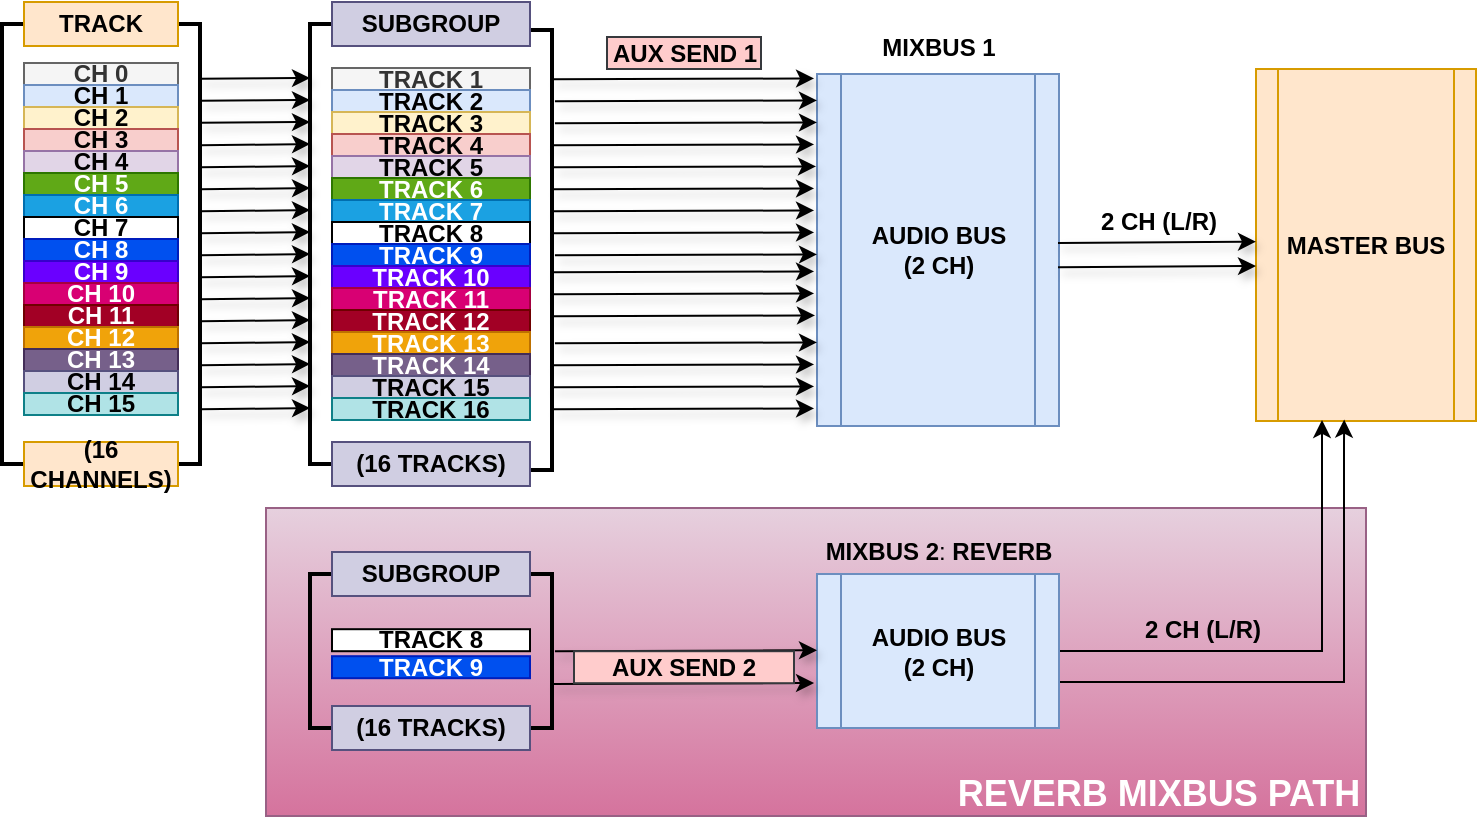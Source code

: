 <mxfile version="13.10.9" type="device"><diagram id="V03br5_8dw5gIZR1Cnkg" name="Page-1"><mxGraphModel dx="2062" dy="729" grid="1" gridSize="11" guides="1" tooltips="1" connect="1" arrows="1" fold="1" page="1" pageScale="1" pageWidth="1100" pageHeight="850" math="0" shadow="0"><root><mxCell id="0"/><mxCell id="1" parent="0"/><mxCell id="jJi7XktNuXIzAsUapvCj-79" value="" style="rounded=0;whiteSpace=wrap;html=1;gradientColor=#d5739d;fillColor=#e6d0de;strokeColor=#996185;" parent="1" vertex="1"><mxGeometry x="143" y="440" width="550" height="154" as="geometry"/></mxCell><mxCell id="r9ftE64kpHVaH_FxsnYw-2" value="" style="strokeWidth=2;html=1;shape=mxgraph.flowchart.annotation_1;align=left;pointerEvents=1;labelBackgroundColor=none;fontColor=#000000;rotation=-180;" vertex="1" parent="1"><mxGeometry x="264" y="473" width="22" height="77" as="geometry"/></mxCell><mxCell id="QsDfuynZKd-EgO3k6V33-30" value="&lt;b&gt;AUDIO BUS&lt;br&gt;(2 CH)&lt;/b&gt;" style="shape=process;whiteSpace=wrap;html=1;backgroundOutline=1;fillColor=#dae8fc;strokeColor=#6c8ebf;" parent="1" vertex="1"><mxGeometry x="418.5" y="223" width="121" height="176" as="geometry"/></mxCell><mxCell id="QsDfuynZKd-EgO3k6V33-31" value="&lt;b&gt;MASTER BUS&lt;/b&gt;" style="shape=process;whiteSpace=wrap;html=1;backgroundOutline=1;fillColor=#ffe6cc;strokeColor=#d79b00;" parent="1" vertex="1"><mxGeometry x="638" y="220.5" width="110" height="176" as="geometry"/></mxCell><mxCell id="tTSGS9VskgyrnwpytvUf-31" value="&lt;b&gt;CH 0&lt;/b&gt;" style="rounded=0;whiteSpace=wrap;html=1;fillColor=#f5f5f5;strokeColor=#666666;fontColor=#333333;" parent="1" vertex="1"><mxGeometry x="22" y="217.5" width="77" height="11" as="geometry"/></mxCell><mxCell id="tTSGS9VskgyrnwpytvUf-32" value="&lt;b&gt;CH 1&lt;br&gt;&lt;/b&gt;" style="rounded=0;whiteSpace=wrap;html=1;fillColor=#dae8fc;strokeColor=#6c8ebf;" parent="1" vertex="1"><mxGeometry x="22" y="228.5" width="77" height="11" as="geometry"/></mxCell><mxCell id="tTSGS9VskgyrnwpytvUf-41" value="" style="strokeWidth=2;html=1;shape=mxgraph.flowchart.annotation_1;align=left;pointerEvents=1;labelBackgroundColor=none;fontColor=#000000;rotation=-180;" parent="1" vertex="1"><mxGeometry x="264" y="201" width="22" height="220" as="geometry"/></mxCell><mxCell id="tTSGS9VskgyrnwpytvUf-42" value="&lt;div&gt;&lt;b&gt;CH 2&lt;/b&gt;&lt;/div&gt;" style="rounded=0;whiteSpace=wrap;html=1;fillColor=#fff2cc;strokeColor=#d6b656;" parent="1" vertex="1"><mxGeometry x="22" y="239.5" width="77" height="11" as="geometry"/></mxCell><mxCell id="tTSGS9VskgyrnwpytvUf-43" value="&lt;div&gt;&lt;b&gt;CH 3&lt;br&gt;&lt;/b&gt;&lt;/div&gt;" style="rounded=0;whiteSpace=wrap;html=1;fillColor=#f8cecc;strokeColor=#b85450;" parent="1" vertex="1"><mxGeometry x="22" y="250.5" width="77" height="11" as="geometry"/></mxCell><mxCell id="tTSGS9VskgyrnwpytvUf-44" value="&lt;b&gt;CH 4&lt;br&gt;&lt;/b&gt;" style="rounded=0;whiteSpace=wrap;html=1;fillColor=#e1d5e7;strokeColor=#9673a6;" parent="1" vertex="1"><mxGeometry x="22" y="261.5" width="77" height="11" as="geometry"/></mxCell><mxCell id="tTSGS9VskgyrnwpytvUf-45" value="&lt;b&gt;CH 5&lt;br&gt;&lt;/b&gt;" style="rounded=0;whiteSpace=wrap;html=1;fontColor=#ffffff;fillColor=#60a917;strokeColor=#2D7600;" parent="1" vertex="1"><mxGeometry x="22" y="272.5" width="77" height="11" as="geometry"/></mxCell><mxCell id="tTSGS9VskgyrnwpytvUf-46" value="&lt;div&gt;&lt;b&gt;CH 6&lt;br&gt;&lt;/b&gt;&lt;/div&gt;" style="rounded=0;whiteSpace=wrap;html=1;fontColor=#ffffff;fillColor=#1ba1e2;strokeColor=#006EAF;" parent="1" vertex="1"><mxGeometry x="22" y="283.5" width="77" height="11" as="geometry"/></mxCell><mxCell id="tTSGS9VskgyrnwpytvUf-47" value="&lt;div&gt;&lt;b&gt;CH 7&lt;br&gt;&lt;/b&gt;&lt;/div&gt;" style="rounded=0;whiteSpace=wrap;html=1;fontColor=#000000;" parent="1" vertex="1"><mxGeometry x="22" y="294.5" width="77" height="11" as="geometry"/></mxCell><mxCell id="tTSGS9VskgyrnwpytvUf-48" value="&lt;b&gt;CH 8&lt;br&gt;&lt;/b&gt;" style="rounded=0;whiteSpace=wrap;html=1;fontColor=#ffffff;fillColor=#0050ef;strokeColor=#001DBC;" parent="1" vertex="1"><mxGeometry x="22" y="305.5" width="77" height="11" as="geometry"/></mxCell><mxCell id="tTSGS9VskgyrnwpytvUf-49" value="&lt;b&gt;CH 9&lt;br&gt;&lt;/b&gt;" style="rounded=0;whiteSpace=wrap;html=1;fontColor=#ffffff;fillColor=#6a00ff;strokeColor=#3700CC;" parent="1" vertex="1"><mxGeometry x="22" y="316.5" width="77" height="11" as="geometry"/></mxCell><mxCell id="tTSGS9VskgyrnwpytvUf-50" value="&lt;div&gt;&lt;b&gt;CH 10&lt;br&gt;&lt;/b&gt;&lt;/div&gt;" style="rounded=0;whiteSpace=wrap;html=1;fontColor=#ffffff;fillColor=#d80073;strokeColor=#A50040;" parent="1" vertex="1"><mxGeometry x="22" y="327.5" width="77" height="11" as="geometry"/></mxCell><mxCell id="tTSGS9VskgyrnwpytvUf-51" value="&lt;div&gt;&lt;b&gt;CH 11&lt;br&gt;&lt;/b&gt;&lt;/div&gt;" style="rounded=0;whiteSpace=wrap;html=1;fontColor=#ffffff;fillColor=#a20025;strokeColor=#6F0000;" parent="1" vertex="1"><mxGeometry x="22" y="338.5" width="77" height="11" as="geometry"/></mxCell><mxCell id="tTSGS9VskgyrnwpytvUf-52" value="&lt;b&gt;CH 12&lt;br&gt;&lt;/b&gt;" style="rounded=0;whiteSpace=wrap;html=1;fontColor=#ffffff;fillColor=#f0a30a;strokeColor=#BD7000;" parent="1" vertex="1"><mxGeometry x="22" y="349.5" width="77" height="11" as="geometry"/></mxCell><mxCell id="tTSGS9VskgyrnwpytvUf-53" value="&lt;b&gt;CH 13&lt;br&gt;&lt;/b&gt;" style="rounded=0;whiteSpace=wrap;html=1;fontColor=#ffffff;fillColor=#76608a;strokeColor=#432D57;" parent="1" vertex="1"><mxGeometry x="22" y="360.5" width="77" height="11" as="geometry"/></mxCell><mxCell id="tTSGS9VskgyrnwpytvUf-54" value="&lt;div&gt;&lt;b&gt;CH 14&lt;br&gt;&lt;/b&gt;&lt;/div&gt;" style="rounded=0;whiteSpace=wrap;html=1;fillColor=#d0cee2;strokeColor=#56517e;" parent="1" vertex="1"><mxGeometry x="22" y="371.5" width="77" height="11" as="geometry"/></mxCell><mxCell id="tTSGS9VskgyrnwpytvUf-55" value="&lt;div&gt;&lt;b&gt;CH 15&lt;br&gt;&lt;/b&gt;&lt;/div&gt;" style="rounded=0;whiteSpace=wrap;html=1;fillColor=#b0e3e6;strokeColor=#0e8088;" parent="1" vertex="1"><mxGeometry x="22" y="382.5" width="77" height="11" as="geometry"/></mxCell><mxCell id="tTSGS9VskgyrnwpytvUf-56" value="&lt;b&gt;TRACK 1&lt;/b&gt;" style="rounded=0;whiteSpace=wrap;html=1;fillColor=#f5f5f5;strokeColor=#666666;fontColor=#333333;" parent="1" vertex="1"><mxGeometry x="176" y="220" width="99" height="11" as="geometry"/></mxCell><mxCell id="tTSGS9VskgyrnwpytvUf-58" value="&lt;b&gt;TRACK 2&lt;br&gt;&lt;/b&gt;" style="rounded=0;whiteSpace=wrap;html=1;fillColor=#dae8fc;strokeColor=#6c8ebf;" parent="1" vertex="1"><mxGeometry x="176" y="231" width="99" height="11" as="geometry"/></mxCell><mxCell id="tTSGS9VskgyrnwpytvUf-59" value="&lt;div&gt;&lt;b&gt;TRACK 3&lt;br&gt;&lt;/b&gt;&lt;/div&gt;" style="rounded=0;whiteSpace=wrap;html=1;fillColor=#fff2cc;strokeColor=#d6b656;" parent="1" vertex="1"><mxGeometry x="176" y="242" width="99" height="11" as="geometry"/></mxCell><mxCell id="tTSGS9VskgyrnwpytvUf-60" value="&lt;div&gt;&lt;b&gt;TRACK 4&lt;br&gt;&lt;/b&gt;&lt;/div&gt;" style="rounded=0;whiteSpace=wrap;html=1;fillColor=#f8cecc;strokeColor=#b85450;" parent="1" vertex="1"><mxGeometry x="176" y="253" width="99" height="11" as="geometry"/></mxCell><mxCell id="tTSGS9VskgyrnwpytvUf-61" value="&lt;b&gt;TRACK 5&lt;br&gt;&lt;/b&gt;" style="rounded=0;whiteSpace=wrap;html=1;fillColor=#e1d5e7;strokeColor=#9673a6;" parent="1" vertex="1"><mxGeometry x="176" y="264" width="99" height="11" as="geometry"/></mxCell><mxCell id="tTSGS9VskgyrnwpytvUf-62" value="&lt;b&gt;TRACK 6&lt;br&gt;&lt;/b&gt;" style="rounded=0;whiteSpace=wrap;html=1;fontColor=#ffffff;fillColor=#60a917;strokeColor=#2D7600;" parent="1" vertex="1"><mxGeometry x="176" y="275" width="99" height="11" as="geometry"/></mxCell><mxCell id="tTSGS9VskgyrnwpytvUf-64" value="&lt;div&gt;&lt;b&gt;TRACK 7&lt;br&gt;&lt;/b&gt;&lt;/div&gt;" style="rounded=0;whiteSpace=wrap;html=1;fontColor=#ffffff;fillColor=#1ba1e2;strokeColor=#006EAF;" parent="1" vertex="1"><mxGeometry x="176" y="286" width="99" height="11" as="geometry"/></mxCell><mxCell id="tTSGS9VskgyrnwpytvUf-65" value="&lt;b&gt;TRACK 8&lt;/b&gt;" style="rounded=0;whiteSpace=wrap;html=1;fontColor=#000000;" parent="1" vertex="1"><mxGeometry x="176" y="297" width="99" height="11" as="geometry"/></mxCell><mxCell id="tTSGS9VskgyrnwpytvUf-66" value="&lt;b&gt;TRACK 9&lt;br&gt;&lt;/b&gt;" style="rounded=0;whiteSpace=wrap;html=1;fontColor=#ffffff;fillColor=#0050ef;strokeColor=#001DBC;" parent="1" vertex="1"><mxGeometry x="176" y="308" width="99" height="11" as="geometry"/></mxCell><mxCell id="tTSGS9VskgyrnwpytvUf-67" value="&lt;b&gt;TRACK 10&lt;br&gt;&lt;/b&gt;" style="rounded=0;whiteSpace=wrap;html=1;fontColor=#ffffff;fillColor=#6a00ff;strokeColor=#3700CC;" parent="1" vertex="1"><mxGeometry x="176" y="319" width="99" height="11" as="geometry"/></mxCell><mxCell id="tTSGS9VskgyrnwpytvUf-68" value="&lt;div&gt;&lt;b&gt;TRACK 11&lt;br&gt;&lt;/b&gt;&lt;/div&gt;" style="rounded=0;whiteSpace=wrap;html=1;fontColor=#ffffff;fillColor=#d80073;strokeColor=#A50040;" parent="1" vertex="1"><mxGeometry x="176" y="330" width="99" height="11" as="geometry"/></mxCell><mxCell id="tTSGS9VskgyrnwpytvUf-69" value="&lt;div&gt;&lt;b&gt;TRACK 12&lt;br&gt;&lt;/b&gt;&lt;/div&gt;" style="rounded=0;whiteSpace=wrap;html=1;fontColor=#ffffff;fillColor=#a20025;strokeColor=#6F0000;" parent="1" vertex="1"><mxGeometry x="176" y="341" width="99" height="11" as="geometry"/></mxCell><mxCell id="tTSGS9VskgyrnwpytvUf-70" value="&lt;b&gt;TRACK 13&lt;br&gt;&lt;/b&gt;" style="rounded=0;whiteSpace=wrap;html=1;fontColor=#ffffff;fillColor=#f0a30a;strokeColor=#BD7000;" parent="1" vertex="1"><mxGeometry x="176" y="352" width="99" height="11" as="geometry"/></mxCell><mxCell id="tTSGS9VskgyrnwpytvUf-71" value="&lt;b&gt;TRACK 14&lt;br&gt;&lt;/b&gt;" style="rounded=0;whiteSpace=wrap;html=1;fontColor=#ffffff;fillColor=#76608a;strokeColor=#432D57;" parent="1" vertex="1"><mxGeometry x="176" y="363" width="99" height="11" as="geometry"/></mxCell><mxCell id="tTSGS9VskgyrnwpytvUf-72" value="&lt;div&gt;&lt;b&gt;TRACK 15&lt;br&gt;&lt;/b&gt;&lt;/div&gt;" style="rounded=0;whiteSpace=wrap;html=1;fillColor=#d0cee2;strokeColor=#56517e;" parent="1" vertex="1"><mxGeometry x="176" y="374" width="99" height="11" as="geometry"/></mxCell><mxCell id="tTSGS9VskgyrnwpytvUf-40" value="" style="strokeWidth=2;html=1;shape=mxgraph.flowchart.annotation_1;align=left;pointerEvents=1;labelBackgroundColor=none;fontColor=#000000;" parent="1" vertex="1"><mxGeometry x="165" y="198" width="22" height="220" as="geometry"/></mxCell><mxCell id="tTSGS9VskgyrnwpytvUf-73" value="&lt;div&gt;&lt;b&gt;TRACK 16&lt;br&gt;&lt;/b&gt;&lt;/div&gt;" style="rounded=0;whiteSpace=wrap;html=1;fillColor=#b0e3e6;strokeColor=#0e8088;" parent="1" vertex="1"><mxGeometry x="176" y="385" width="99" height="11" as="geometry"/></mxCell><mxCell id="tTSGS9VskgyrnwpytvUf-75" value="" style="strokeWidth=2;html=1;shape=mxgraph.flowchart.annotation_1;align=left;pointerEvents=1;labelBackgroundColor=none;fontColor=#000000;" parent="1" vertex="1"><mxGeometry x="11" y="198" width="22" height="220" as="geometry"/></mxCell><mxCell id="tTSGS9VskgyrnwpytvUf-76" value="" style="strokeWidth=2;html=1;shape=mxgraph.flowchart.annotation_1;align=left;pointerEvents=1;labelBackgroundColor=none;fontColor=#000000;rotation=-180;" parent="1" vertex="1"><mxGeometry x="88" y="198" width="22" height="220" as="geometry"/></mxCell><mxCell id="tTSGS9VskgyrnwpytvUf-77" value="&lt;b&gt;TRACK&lt;/b&gt;" style="rounded=0;whiteSpace=wrap;html=1;labelBackgroundColor=none;fillColor=#ffe6cc;strokeColor=#d79b00;" parent="1" vertex="1"><mxGeometry x="22" y="187" width="77" height="22" as="geometry"/></mxCell><mxCell id="tTSGS9VskgyrnwpytvUf-78" value="&lt;b&gt;(16 CHANNELS)&lt;/b&gt;" style="rounded=0;whiteSpace=wrap;html=1;labelBackgroundColor=none;fillColor=#ffe6cc;strokeColor=#d79b00;" parent="1" vertex="1"><mxGeometry x="22" y="407" width="77" height="22" as="geometry"/></mxCell><mxCell id="tTSGS9VskgyrnwpytvUf-81" value="" style="endArrow=classic;html=1;shadow=1;strokeColor=#000000;fontColor=#000000;" parent="1" edge="1"><mxGeometry width="50" height="50" relative="1" as="geometry"><mxPoint x="110" y="236.36" as="sourcePoint"/><mxPoint x="165" y="236" as="targetPoint"/></mxGeometry></mxCell><mxCell id="tTSGS9VskgyrnwpytvUf-82" value="" style="endArrow=classic;html=1;shadow=1;fontColor=#000000;fillColor=none;" parent="1" edge="1"><mxGeometry width="50" height="50" relative="1" as="geometry"><mxPoint x="110" y="225.36" as="sourcePoint"/><mxPoint x="165" y="225" as="targetPoint"/></mxGeometry></mxCell><mxCell id="tTSGS9VskgyrnwpytvUf-83" value="" style="endArrow=classic;html=1;shadow=1;strokeColor=#000000;fontColor=#000000;" parent="1" edge="1"><mxGeometry width="50" height="50" relative="1" as="geometry"><mxPoint x="110" y="247.36" as="sourcePoint"/><mxPoint x="165" y="247" as="targetPoint"/></mxGeometry></mxCell><mxCell id="tTSGS9VskgyrnwpytvUf-84" value="" style="endArrow=classic;html=1;shadow=1;strokeColor=#000000;fontColor=#000000;" parent="1" edge="1"><mxGeometry width="50" height="50" relative="1" as="geometry"><mxPoint x="110" y="258.68" as="sourcePoint"/><mxPoint x="165" y="258" as="targetPoint"/></mxGeometry></mxCell><mxCell id="tTSGS9VskgyrnwpytvUf-85" value="" style="endArrow=classic;html=1;shadow=1;strokeColor=#000000;fontColor=#000000;" parent="1" edge="1"><mxGeometry width="50" height="50" relative="1" as="geometry"><mxPoint x="110" y="280.68" as="sourcePoint"/><mxPoint x="165" y="280" as="targetPoint"/></mxGeometry></mxCell><mxCell id="tTSGS9VskgyrnwpytvUf-86" value="" style="endArrow=classic;html=1;shadow=1;fontColor=#000000;fillColor=none;" parent="1" edge="1"><mxGeometry width="50" height="50" relative="1" as="geometry"><mxPoint x="110" y="269.68" as="sourcePoint"/><mxPoint x="165" y="269" as="targetPoint"/></mxGeometry></mxCell><mxCell id="tTSGS9VskgyrnwpytvUf-87" value="" style="endArrow=classic;html=1;shadow=1;strokeColor=#000000;fontColor=#000000;" parent="1" edge="1"><mxGeometry width="50" height="50" relative="1" as="geometry"><mxPoint x="110" y="291.68" as="sourcePoint"/><mxPoint x="165" y="291" as="targetPoint"/></mxGeometry></mxCell><mxCell id="tTSGS9VskgyrnwpytvUf-88" value="" style="endArrow=classic;html=1;shadow=1;strokeColor=#000000;fontColor=#000000;" parent="1" edge="1"><mxGeometry width="50" height="50" relative="1" as="geometry"><mxPoint x="110" y="302.68" as="sourcePoint"/><mxPoint x="165" y="302" as="targetPoint"/></mxGeometry></mxCell><mxCell id="tTSGS9VskgyrnwpytvUf-89" value="" style="endArrow=classic;html=1;shadow=1;strokeColor=#000000;fontColor=#000000;" parent="1" edge="1"><mxGeometry width="50" height="50" relative="1" as="geometry"><mxPoint x="110" y="324.68" as="sourcePoint"/><mxPoint x="165" y="324" as="targetPoint"/></mxGeometry></mxCell><mxCell id="tTSGS9VskgyrnwpytvUf-90" value="" style="endArrow=classic;html=1;shadow=1;fontColor=#000000;fillColor=none;" parent="1" edge="1"><mxGeometry width="50" height="50" relative="1" as="geometry"><mxPoint x="110" y="313.68" as="sourcePoint"/><mxPoint x="165" y="313" as="targetPoint"/></mxGeometry></mxCell><mxCell id="tTSGS9VskgyrnwpytvUf-91" value="" style="endArrow=classic;html=1;shadow=1;strokeColor=#000000;fontColor=#000000;" parent="1" edge="1"><mxGeometry width="50" height="50" relative="1" as="geometry"><mxPoint x="110" y="335.68" as="sourcePoint"/><mxPoint x="165" y="335" as="targetPoint"/></mxGeometry></mxCell><mxCell id="tTSGS9VskgyrnwpytvUf-92" value="" style="endArrow=classic;html=1;shadow=1;strokeColor=#000000;fontColor=#000000;" parent="1" edge="1"><mxGeometry width="50" height="50" relative="1" as="geometry"><mxPoint x="110" y="346.68" as="sourcePoint"/><mxPoint x="165" y="346" as="targetPoint"/></mxGeometry></mxCell><mxCell id="tTSGS9VskgyrnwpytvUf-93" value="" style="endArrow=classic;html=1;shadow=1;strokeColor=#000000;fontColor=#000000;" parent="1" edge="1"><mxGeometry width="50" height="50" relative="1" as="geometry"><mxPoint x="110" y="368.68" as="sourcePoint"/><mxPoint x="165" y="368" as="targetPoint"/></mxGeometry></mxCell><mxCell id="tTSGS9VskgyrnwpytvUf-94" value="" style="endArrow=classic;html=1;shadow=1;fontColor=#000000;fillColor=none;" parent="1" edge="1"><mxGeometry width="50" height="50" relative="1" as="geometry"><mxPoint x="110" y="357.68" as="sourcePoint"/><mxPoint x="165" y="357" as="targetPoint"/></mxGeometry></mxCell><mxCell id="tTSGS9VskgyrnwpytvUf-95" value="" style="endArrow=classic;html=1;shadow=1;strokeColor=#000000;fontColor=#000000;" parent="1" edge="1"><mxGeometry width="50" height="50" relative="1" as="geometry"><mxPoint x="110" y="379.68" as="sourcePoint"/><mxPoint x="165" y="379" as="targetPoint"/></mxGeometry></mxCell><mxCell id="tTSGS9VskgyrnwpytvUf-96" value="" style="endArrow=classic;html=1;shadow=1;strokeColor=#000000;fontColor=#000000;" parent="1" edge="1"><mxGeometry width="50" height="50" relative="1" as="geometry"><mxPoint x="110" y="390.68" as="sourcePoint"/><mxPoint x="165" y="390" as="targetPoint"/></mxGeometry></mxCell><mxCell id="tTSGS9VskgyrnwpytvUf-114" value="&lt;b&gt;AUX SEND 1&lt;/b&gt;" style="rounded=0;whiteSpace=wrap;html=1;labelBackgroundColor=none;strokeColor=#36393d;fillColor=#ffcccc;" parent="1" vertex="1"><mxGeometry x="313.5" y="204.5" width="77" height="16" as="geometry"/></mxCell><mxCell id="tTSGS9VskgyrnwpytvUf-120" value="&lt;b&gt;MIXBUS&lt;/b&gt; &lt;b&gt;1&lt;/b&gt;" style="text;html=1;align=center;verticalAlign=middle;resizable=0;points=[];autosize=1;fontColor=#000000;" parent="1" vertex="1"><mxGeometry x="440.5" y="198.5" width="77" height="22" as="geometry"/></mxCell><mxCell id="S3dKvSmbcWa6TCbZuZFm-1" value="" style="endArrow=classic;html=1;shadow=1;strokeColor=#000000;fontColor=#000000;" parent="1" edge="1"><mxGeometry width="50" height="50" relative="1" as="geometry"><mxPoint x="539" y="319.62" as="sourcePoint"/><mxPoint x="638" y="319" as="targetPoint"/></mxGeometry></mxCell><mxCell id="S3dKvSmbcWa6TCbZuZFm-2" value="" style="endArrow=classic;html=1;shadow=1;fontColor=#000000;fillColor=none;" parent="1" edge="1"><mxGeometry width="50" height="50" relative="1" as="geometry"><mxPoint x="539" y="307.44" as="sourcePoint"/><mxPoint x="638" y="306.82" as="targetPoint"/></mxGeometry></mxCell><mxCell id="S3dKvSmbcWa6TCbZuZFm-3" value="&lt;b&gt;2 CH (L/R)&lt;/b&gt;" style="text;html=1;align=center;verticalAlign=middle;resizable=0;points=[];autosize=1;fontColor=#000000;" parent="1" vertex="1"><mxGeometry x="550" y="286" width="77" height="22" as="geometry"/></mxCell><mxCell id="tTSGS9VskgyrnwpytvUf-39" value="&lt;b&gt;SUBGROUP&lt;/b&gt;" style="rounded=0;whiteSpace=wrap;html=1;labelBackgroundColor=none;fillColor=#d0cee2;strokeColor=#56517e;" parent="1" vertex="1"><mxGeometry x="176" y="187" width="99" height="22" as="geometry"/></mxCell><mxCell id="tTSGS9VskgyrnwpytvUf-38" value="&lt;b&gt;(16 TRACKS)&lt;/b&gt;" style="rounded=0;whiteSpace=wrap;html=1;labelBackgroundColor=none;fillColor=#d0cee2;strokeColor=#56517e;" parent="1" vertex="1"><mxGeometry x="176" y="407" width="99" height="22" as="geometry"/></mxCell><mxCell id="jJi7XktNuXIzAsUapvCj-17" value="&lt;b&gt;TRACK 8&lt;/b&gt;" style="rounded=0;whiteSpace=wrap;html=1;fontColor=#000000;" parent="1" vertex="1"><mxGeometry x="176" y="500.6" width="99" height="11" as="geometry"/></mxCell><mxCell id="jJi7XktNuXIzAsUapvCj-18" value="&lt;b&gt;TRACK 9&lt;br&gt;&lt;/b&gt;" style="rounded=0;whiteSpace=wrap;html=1;fontColor=#ffffff;fillColor=#0050ef;strokeColor=#001DBC;" parent="1" vertex="1"><mxGeometry x="176" y="514.1" width="99" height="11" as="geometry"/></mxCell><mxCell id="jJi7XktNuXIzAsUapvCj-25" value="" style="strokeWidth=2;html=1;shape=mxgraph.flowchart.annotation_1;align=left;pointerEvents=1;labelBackgroundColor=none;fontColor=#000000;" parent="1" vertex="1"><mxGeometry x="165" y="473" width="22" height="77" as="geometry"/></mxCell><mxCell id="jJi7XktNuXIzAsUapvCj-27" value="&lt;b&gt;SUBGROUP&lt;/b&gt;" style="rounded=0;whiteSpace=wrap;html=1;labelBackgroundColor=none;fillColor=#d0cee2;strokeColor=#56517e;" parent="1" vertex="1"><mxGeometry x="176" y="462" width="99" height="22" as="geometry"/></mxCell><mxCell id="jJi7XktNuXIzAsUapvCj-28" value="&lt;b&gt;(16 TRACKS)&lt;/b&gt;" style="rounded=0;whiteSpace=wrap;html=1;labelBackgroundColor=none;fillColor=#d0cee2;strokeColor=#56517e;" parent="1" vertex="1"><mxGeometry x="176" y="539" width="99" height="22" as="geometry"/></mxCell><mxCell id="jJi7XktNuXIzAsUapvCj-72" style="edgeStyle=orthogonalEdgeStyle;rounded=0;orthogonalLoop=1;jettySize=auto;html=1;exitX=1;exitY=0.5;exitDx=0;exitDy=0;entryX=0.3;entryY=0.997;entryDx=0;entryDy=0;entryPerimeter=0;" parent="1" source="jJi7XktNuXIzAsUapvCj-47" target="QsDfuynZKd-EgO3k6V33-31" edge="1"><mxGeometry relative="1" as="geometry"><mxPoint x="682" y="407" as="targetPoint"/><Array as="points"><mxPoint x="671" y="511"/></Array></mxGeometry></mxCell><mxCell id="jJi7XktNuXIzAsUapvCj-77" style="edgeStyle=orthogonalEdgeStyle;rounded=0;orthogonalLoop=1;jettySize=auto;html=1;entryX=0.401;entryY=0.996;entryDx=0;entryDy=0;entryPerimeter=0;" parent="1" source="jJi7XktNuXIzAsUapvCj-47" target="QsDfuynZKd-EgO3k6V33-31" edge="1"><mxGeometry relative="1" as="geometry"><mxPoint x="542" y="527" as="sourcePoint"/><Array as="points"><mxPoint x="682" y="527"/><mxPoint x="682" y="407"/></Array><mxPoint x="693" y="407" as="targetPoint"/></mxGeometry></mxCell><mxCell id="jJi7XktNuXIzAsUapvCj-47" value="&lt;b&gt;AUDIO BUS&lt;br&gt;(2 CH)&lt;/b&gt;" style="shape=process;whiteSpace=wrap;html=1;backgroundOutline=1;fillColor=#dae8fc;strokeColor=#6c8ebf;" parent="1" vertex="1"><mxGeometry x="418.5" y="473" width="121" height="77" as="geometry"/></mxCell><mxCell id="jJi7XktNuXIzAsUapvCj-48" value="&lt;b&gt;MIXBUS&amp;nbsp;2&lt;/b&gt;: &lt;b&gt;REVERB&lt;/b&gt;" style="text;html=1;align=center;verticalAlign=middle;resizable=0;points=[];autosize=1;fontColor=#000000;" parent="1" vertex="1"><mxGeometry x="413" y="451" width="132" height="22" as="geometry"/></mxCell><mxCell id="jJi7XktNuXIzAsUapvCj-50" value="" style="endArrow=classic;html=1;shadow=1;fontColor=#000000;fillColor=none;entryX=-0.008;entryY=0.545;entryDx=0;entryDy=0;entryPerimeter=0;" parent="1" edge="1"><mxGeometry width="50" height="50" relative="1" as="geometry"><mxPoint x="287.47" y="511.57" as="sourcePoint"/><mxPoint x="418.502" y="511.12" as="targetPoint"/></mxGeometry></mxCell><mxCell id="jJi7XktNuXIzAsUapvCj-55" value="" style="endArrow=classic;html=1;shadow=1;fontColor=#000000;fillColor=none;entryX=-0.008;entryY=0.545;entryDx=0;entryDy=0;entryPerimeter=0;" parent="1" edge="1"><mxGeometry width="50" height="50" relative="1" as="geometry"><mxPoint x="286" y="390.66" as="sourcePoint"/><mxPoint x="417.032" y="390.21" as="targetPoint"/></mxGeometry></mxCell><mxCell id="jJi7XktNuXIzAsUapvCj-56" value="" style="endArrow=classic;html=1;shadow=1;fontColor=#000000;fillColor=none;entryX=-0.008;entryY=0.545;entryDx=0;entryDy=0;entryPerimeter=0;" parent="1" edge="1"><mxGeometry width="50" height="50" relative="1" as="geometry"><mxPoint x="286" y="379.66" as="sourcePoint"/><mxPoint x="417.032" y="379.21" as="targetPoint"/></mxGeometry></mxCell><mxCell id="jJi7XktNuXIzAsUapvCj-57" value="" style="endArrow=classic;html=1;shadow=1;fontColor=#000000;fillColor=none;entryX=-0.008;entryY=0.545;entryDx=0;entryDy=0;entryPerimeter=0;" parent="1" edge="1"><mxGeometry width="50" height="50" relative="1" as="geometry"><mxPoint x="286" y="368.66" as="sourcePoint"/><mxPoint x="417.032" y="368.21" as="targetPoint"/></mxGeometry></mxCell><mxCell id="jJi7XktNuXIzAsUapvCj-58" value="" style="endArrow=classic;html=1;shadow=1;fontColor=#000000;fillColor=none;entryX=-0.008;entryY=0.545;entryDx=0;entryDy=0;entryPerimeter=0;" parent="1" edge="1"><mxGeometry width="50" height="50" relative="1" as="geometry"><mxPoint x="287.47" y="357.66" as="sourcePoint"/><mxPoint x="418.502" y="357.21" as="targetPoint"/></mxGeometry></mxCell><mxCell id="jJi7XktNuXIzAsUapvCj-59" value="" style="endArrow=classic;html=1;shadow=1;fontColor=#000000;fillColor=none;entryX=-0.008;entryY=0.545;entryDx=0;entryDy=0;entryPerimeter=0;" parent="1" edge="1"><mxGeometry width="50" height="50" relative="1" as="geometry"><mxPoint x="286.48" y="344.16" as="sourcePoint"/><mxPoint x="417.512" y="343.71" as="targetPoint"/></mxGeometry></mxCell><mxCell id="jJi7XktNuXIzAsUapvCj-60" value="" style="endArrow=classic;html=1;shadow=1;fontColor=#000000;fillColor=none;entryX=-0.008;entryY=0.545;entryDx=0;entryDy=0;entryPerimeter=0;" parent="1" edge="1"><mxGeometry width="50" height="50" relative="1" as="geometry"><mxPoint x="286" y="333.16" as="sourcePoint"/><mxPoint x="417.032" y="332.71" as="targetPoint"/></mxGeometry></mxCell><mxCell id="jJi7XktNuXIzAsUapvCj-61" value="" style="endArrow=classic;html=1;shadow=1;fontColor=#000000;fillColor=none;entryX=-0.008;entryY=0.545;entryDx=0;entryDy=0;entryPerimeter=0;" parent="1" edge="1"><mxGeometry width="50" height="50" relative="1" as="geometry"><mxPoint x="286" y="322.16" as="sourcePoint"/><mxPoint x="417.032" y="321.71" as="targetPoint"/></mxGeometry></mxCell><mxCell id="jJi7XktNuXIzAsUapvCj-62" value="" style="endArrow=classic;html=1;shadow=1;fontColor=#000000;fillColor=none;entryX=-0.008;entryY=0.545;entryDx=0;entryDy=0;entryPerimeter=0;" parent="1" edge="1"><mxGeometry width="50" height="50" relative="1" as="geometry"><mxPoint x="287.47" y="313.66" as="sourcePoint"/><mxPoint x="418.502" y="313.21" as="targetPoint"/></mxGeometry></mxCell><mxCell id="jJi7XktNuXIzAsUapvCj-63" value="" style="endArrow=classic;html=1;shadow=1;fontColor=#000000;fillColor=none;entryX=-0.008;entryY=0.545;entryDx=0;entryDy=0;entryPerimeter=0;" parent="1" edge="1"><mxGeometry width="50" height="50" relative="1" as="geometry"><mxPoint x="286" y="302.66" as="sourcePoint"/><mxPoint x="417.032" y="302.21" as="targetPoint"/></mxGeometry></mxCell><mxCell id="jJi7XktNuXIzAsUapvCj-64" value="" style="endArrow=classic;html=1;shadow=1;fontColor=#000000;fillColor=none;entryX=-0.008;entryY=0.545;entryDx=0;entryDy=0;entryPerimeter=0;" parent="1" edge="1"><mxGeometry width="50" height="50" relative="1" as="geometry"><mxPoint x="286" y="291.66" as="sourcePoint"/><mxPoint x="417.032" y="291.21" as="targetPoint"/></mxGeometry></mxCell><mxCell id="jJi7XktNuXIzAsUapvCj-65" value="" style="endArrow=classic;html=1;shadow=1;fontColor=#000000;fillColor=none;entryX=-0.008;entryY=0.545;entryDx=0;entryDy=0;entryPerimeter=0;" parent="1" edge="1"><mxGeometry width="50" height="50" relative="1" as="geometry"><mxPoint x="286" y="280.66" as="sourcePoint"/><mxPoint x="417.032" y="280.21" as="targetPoint"/></mxGeometry></mxCell><mxCell id="jJi7XktNuXIzAsUapvCj-66" value="" style="endArrow=classic;html=1;shadow=1;fontColor=#000000;fillColor=none;entryX=-0.008;entryY=0.545;entryDx=0;entryDy=0;entryPerimeter=0;" parent="1" edge="1"><mxGeometry width="50" height="50" relative="1" as="geometry"><mxPoint x="286.97" y="269.66" as="sourcePoint"/><mxPoint x="418.002" y="269.21" as="targetPoint"/></mxGeometry></mxCell><mxCell id="jJi7XktNuXIzAsUapvCj-67" value="" style="endArrow=classic;html=1;shadow=1;fontColor=#000000;fillColor=none;entryX=-0.008;entryY=0.545;entryDx=0;entryDy=0;entryPerimeter=0;" parent="1" edge="1"><mxGeometry width="50" height="50" relative="1" as="geometry"><mxPoint x="286" y="258.66" as="sourcePoint"/><mxPoint x="417.032" y="258.21" as="targetPoint"/></mxGeometry></mxCell><mxCell id="jJi7XktNuXIzAsUapvCj-68" value="" style="endArrow=classic;html=1;shadow=1;fontColor=#000000;fillColor=none;entryX=-0.008;entryY=0.545;entryDx=0;entryDy=0;entryPerimeter=0;" parent="1" edge="1"><mxGeometry width="50" height="50" relative="1" as="geometry"><mxPoint x="287.47" y="247.66" as="sourcePoint"/><mxPoint x="418.502" y="247.21" as="targetPoint"/></mxGeometry></mxCell><mxCell id="jJi7XktNuXIzAsUapvCj-69" value="" style="endArrow=classic;html=1;shadow=1;fontColor=#000000;fillColor=none;entryX=-0.008;entryY=0.545;entryDx=0;entryDy=0;entryPerimeter=0;" parent="1" edge="1"><mxGeometry width="50" height="50" relative="1" as="geometry"><mxPoint x="287.47" y="236.66" as="sourcePoint"/><mxPoint x="418.502" y="236.21" as="targetPoint"/></mxGeometry></mxCell><mxCell id="jJi7XktNuXIzAsUapvCj-70" value="" style="endArrow=classic;html=1;shadow=1;fontColor=#000000;fillColor=none;entryX=-0.008;entryY=0.545;entryDx=0;entryDy=0;entryPerimeter=0;" parent="1" edge="1"><mxGeometry width="50" height="50" relative="1" as="geometry"><mxPoint x="286" y="225.66" as="sourcePoint"/><mxPoint x="417.032" y="225.21" as="targetPoint"/></mxGeometry></mxCell><mxCell id="jJi7XktNuXIzAsUapvCj-78" value="&lt;b&gt;2 CH (L/R)&lt;/b&gt;" style="text;html=1;align=center;verticalAlign=middle;resizable=0;points=[];autosize=1;fontColor=#000000;" parent="1" vertex="1"><mxGeometry x="572" y="489.6" width="77" height="22" as="geometry"/></mxCell><mxCell id="jJi7XktNuXIzAsUapvCj-81" value="&lt;span&gt;&lt;font style=&quot;font-size: 18px&quot;&gt;&lt;b&gt;REVERB MIXBUS PATH&lt;/b&gt;&lt;/font&gt;&lt;/span&gt;" style="text;html=1;align=center;verticalAlign=middle;resizable=0;points=[];autosize=1;labelBackgroundColor=none;fontColor=#FFFFFF;" parent="1" vertex="1"><mxGeometry x="484" y="572" width="209" height="22" as="geometry"/></mxCell><mxCell id="jJi7XktNuXIzAsUapvCj-38" value="" style="endArrow=classic;html=1;shadow=1;fontColor=#000000;fillColor=none;entryX=-0.008;entryY=0.545;entryDx=0;entryDy=0;entryPerimeter=0;" parent="1" edge="1"><mxGeometry width="50" height="50" relative="1" as="geometry"><mxPoint x="286" y="527.97" as="sourcePoint"/><mxPoint x="417.032" y="527.52" as="targetPoint"/></mxGeometry></mxCell><mxCell id="jJi7XktNuXIzAsUapvCj-45" value="&lt;b&gt;AUX SEND 2&lt;br&gt;&lt;/b&gt;" style="rounded=0;whiteSpace=wrap;html=1;labelBackgroundColor=none;strokeColor=#36393d;fillColor=#ffcccc;" parent="1" vertex="1"><mxGeometry x="297" y="511.6" width="110" height="16" as="geometry"/></mxCell></root></mxGraphModel></diagram></mxfile>